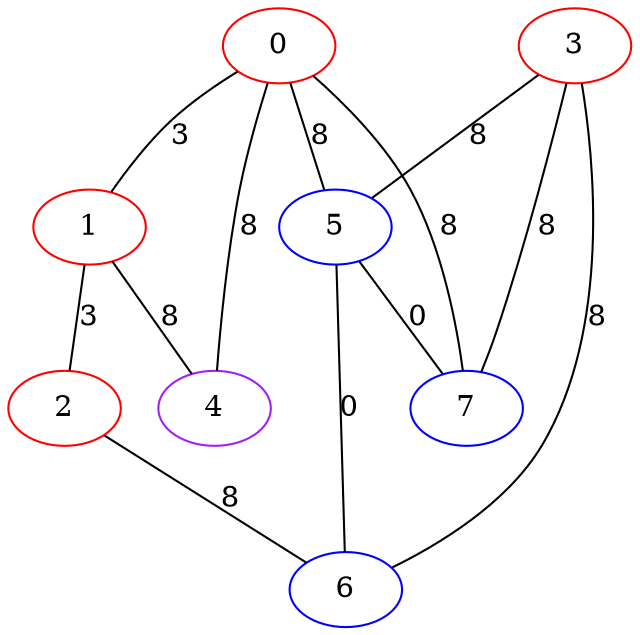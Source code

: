 graph "" {
0 [color=red, weight=1];
1 [color=red, weight=1];
2 [color=red, weight=1];
3 [color=red, weight=1];
4 [color=purple, weight=4];
5 [color=blue, weight=3];
6 [color=blue, weight=3];
7 [color=blue, weight=3];
0 -- 1  [key=0, label=3];
0 -- 4  [key=0, label=8];
0 -- 5  [key=0, label=8];
0 -- 7  [key=0, label=8];
1 -- 2  [key=0, label=3];
1 -- 4  [key=0, label=8];
2 -- 6  [key=0, label=8];
3 -- 5  [key=0, label=8];
3 -- 6  [key=0, label=8];
3 -- 7  [key=0, label=8];
5 -- 6  [key=0, label=0];
5 -- 7  [key=0, label=0];
}

